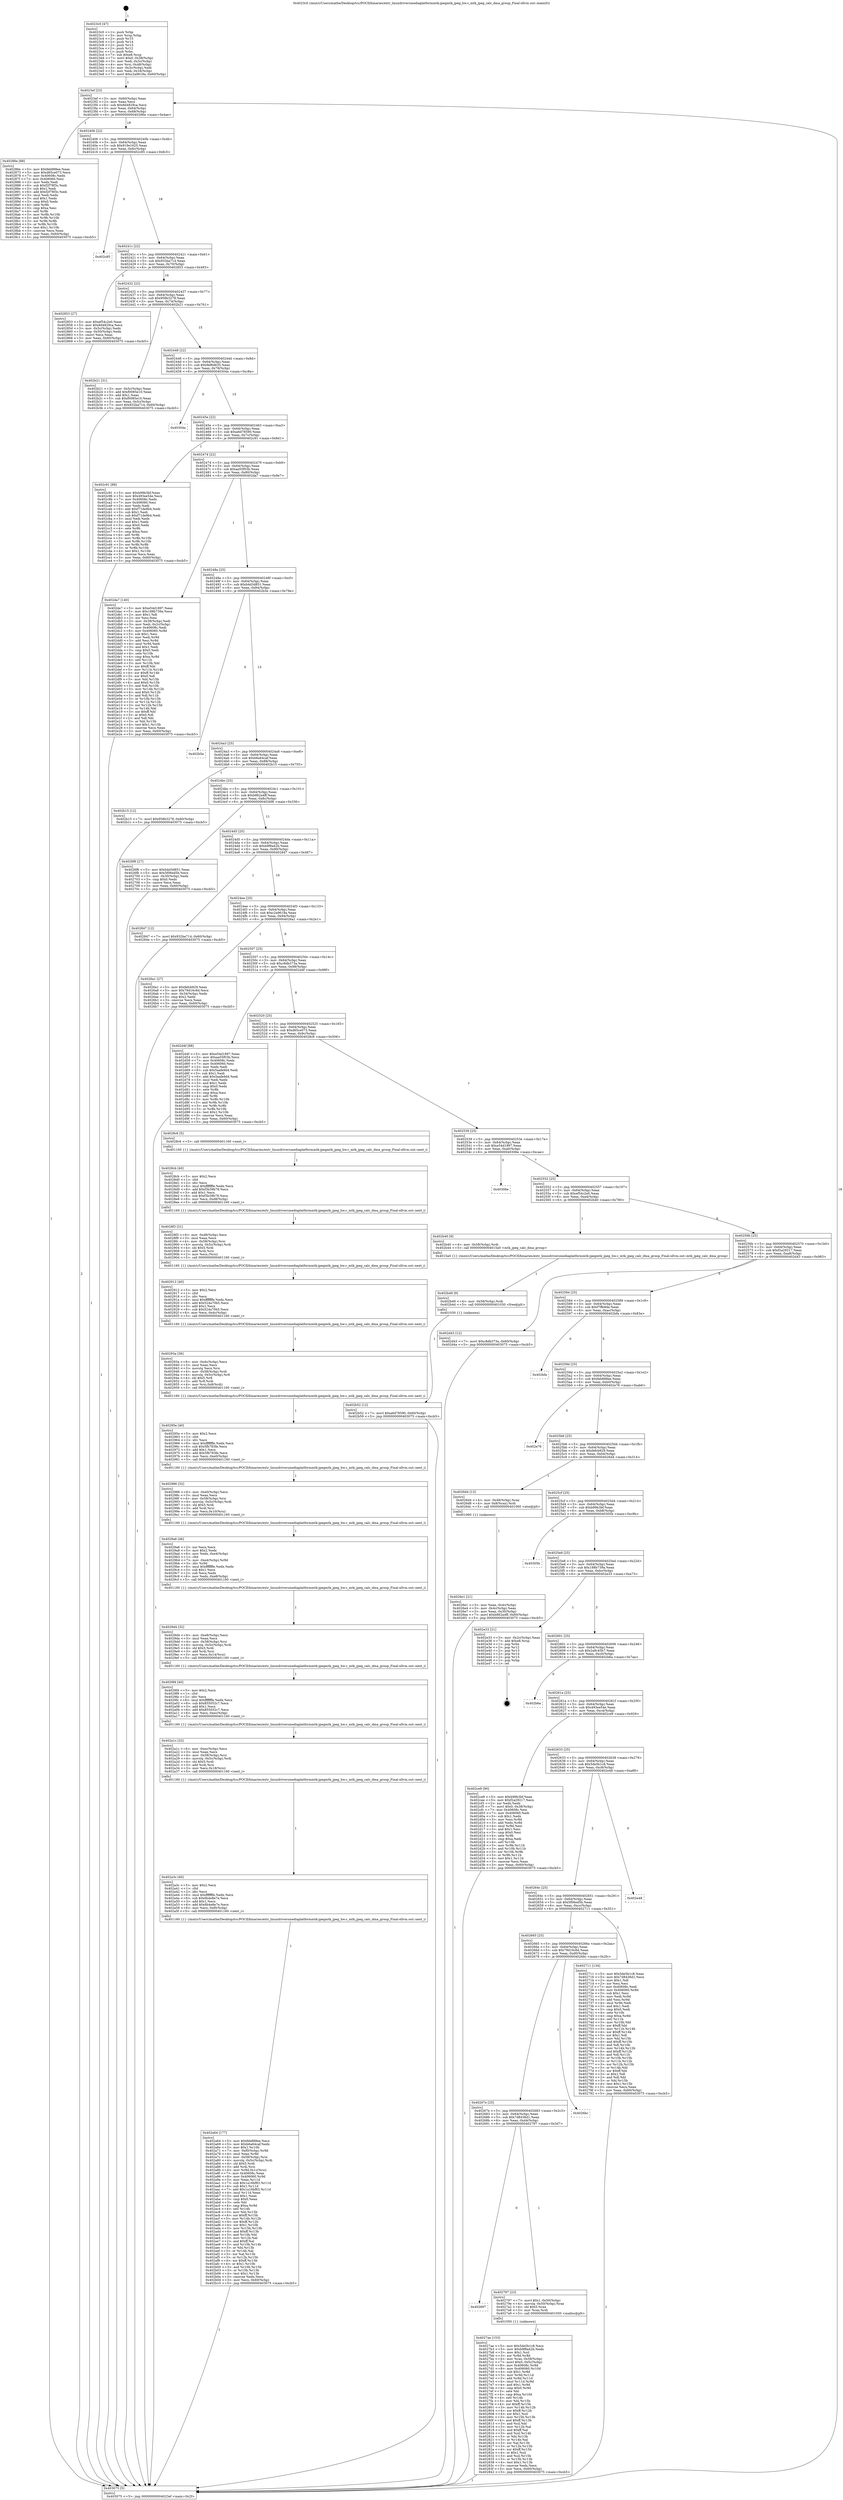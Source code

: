 digraph "0x4023c0" {
  label = "0x4023c0 (/mnt/c/Users/mathe/Desktop/tcc/POCII/binaries/extr_linuxdriversmediaplatformmtk-jpegmtk_jpeg_hw.c_mtk_jpeg_calc_dma_group_Final-ollvm.out::main(0))"
  labelloc = "t"
  node[shape=record]

  Entry [label="",width=0.3,height=0.3,shape=circle,fillcolor=black,style=filled]
  "0x4023ef" [label="{
     0x4023ef [23]\l
     | [instrs]\l
     &nbsp;&nbsp;0x4023ef \<+3\>: mov -0x60(%rbp),%eax\l
     &nbsp;&nbsp;0x4023f2 \<+2\>: mov %eax,%ecx\l
     &nbsp;&nbsp;0x4023f4 \<+6\>: sub $0x8d4829ca,%ecx\l
     &nbsp;&nbsp;0x4023fa \<+3\>: mov %eax,-0x64(%rbp)\l
     &nbsp;&nbsp;0x4023fd \<+3\>: mov %ecx,-0x68(%rbp)\l
     &nbsp;&nbsp;0x402400 \<+6\>: je 000000000040286e \<main+0x4ae\>\l
  }"]
  "0x40286e" [label="{
     0x40286e [88]\l
     | [instrs]\l
     &nbsp;&nbsp;0x40286e \<+5\>: mov $0xfeb888ee,%eax\l
     &nbsp;&nbsp;0x402873 \<+5\>: mov $0xd65ce073,%ecx\l
     &nbsp;&nbsp;0x402878 \<+7\>: mov 0x40608c,%edx\l
     &nbsp;&nbsp;0x40287f \<+7\>: mov 0x406060,%esi\l
     &nbsp;&nbsp;0x402886 \<+2\>: mov %edx,%edi\l
     &nbsp;&nbsp;0x402888 \<+6\>: sub $0xf2f78f3c,%edi\l
     &nbsp;&nbsp;0x40288e \<+3\>: sub $0x1,%edi\l
     &nbsp;&nbsp;0x402891 \<+6\>: add $0xf2f78f3c,%edi\l
     &nbsp;&nbsp;0x402897 \<+3\>: imul %edi,%edx\l
     &nbsp;&nbsp;0x40289a \<+3\>: and $0x1,%edx\l
     &nbsp;&nbsp;0x40289d \<+3\>: cmp $0x0,%edx\l
     &nbsp;&nbsp;0x4028a0 \<+4\>: sete %r8b\l
     &nbsp;&nbsp;0x4028a4 \<+3\>: cmp $0xa,%esi\l
     &nbsp;&nbsp;0x4028a7 \<+4\>: setl %r9b\l
     &nbsp;&nbsp;0x4028ab \<+3\>: mov %r8b,%r10b\l
     &nbsp;&nbsp;0x4028ae \<+3\>: and %r9b,%r10b\l
     &nbsp;&nbsp;0x4028b1 \<+3\>: xor %r9b,%r8b\l
     &nbsp;&nbsp;0x4028b4 \<+3\>: or %r8b,%r10b\l
     &nbsp;&nbsp;0x4028b7 \<+4\>: test $0x1,%r10b\l
     &nbsp;&nbsp;0x4028bb \<+3\>: cmovne %ecx,%eax\l
     &nbsp;&nbsp;0x4028be \<+3\>: mov %eax,-0x60(%rbp)\l
     &nbsp;&nbsp;0x4028c1 \<+5\>: jmp 0000000000403075 \<main+0xcb5\>\l
  }"]
  "0x402406" [label="{
     0x402406 [22]\l
     | [instrs]\l
     &nbsp;&nbsp;0x402406 \<+5\>: jmp 000000000040240b \<main+0x4b\>\l
     &nbsp;&nbsp;0x40240b \<+3\>: mov -0x64(%rbp),%eax\l
     &nbsp;&nbsp;0x40240e \<+5\>: sub $0x919e1625,%eax\l
     &nbsp;&nbsp;0x402413 \<+3\>: mov %eax,-0x6c(%rbp)\l
     &nbsp;&nbsp;0x402416 \<+6\>: je 0000000000402c85 \<main+0x8c5\>\l
  }"]
  Exit [label="",width=0.3,height=0.3,shape=circle,fillcolor=black,style=filled,peripheries=2]
  "0x402c85" [label="{
     0x402c85\l
  }", style=dashed]
  "0x40241c" [label="{
     0x40241c [22]\l
     | [instrs]\l
     &nbsp;&nbsp;0x40241c \<+5\>: jmp 0000000000402421 \<main+0x61\>\l
     &nbsp;&nbsp;0x402421 \<+3\>: mov -0x64(%rbp),%eax\l
     &nbsp;&nbsp;0x402424 \<+5\>: sub $0x932ba714,%eax\l
     &nbsp;&nbsp;0x402429 \<+3\>: mov %eax,-0x70(%rbp)\l
     &nbsp;&nbsp;0x40242c \<+6\>: je 0000000000402853 \<main+0x493\>\l
  }"]
  "0x402b52" [label="{
     0x402b52 [12]\l
     | [instrs]\l
     &nbsp;&nbsp;0x402b52 \<+7\>: movl $0xa6d78590,-0x60(%rbp)\l
     &nbsp;&nbsp;0x402b59 \<+5\>: jmp 0000000000403075 \<main+0xcb5\>\l
  }"]
  "0x402853" [label="{
     0x402853 [27]\l
     | [instrs]\l
     &nbsp;&nbsp;0x402853 \<+5\>: mov $0xef54c2e0,%eax\l
     &nbsp;&nbsp;0x402858 \<+5\>: mov $0x8d4829ca,%ecx\l
     &nbsp;&nbsp;0x40285d \<+3\>: mov -0x5c(%rbp),%edx\l
     &nbsp;&nbsp;0x402860 \<+3\>: cmp -0x50(%rbp),%edx\l
     &nbsp;&nbsp;0x402863 \<+3\>: cmovl %ecx,%eax\l
     &nbsp;&nbsp;0x402866 \<+3\>: mov %eax,-0x60(%rbp)\l
     &nbsp;&nbsp;0x402869 \<+5\>: jmp 0000000000403075 \<main+0xcb5\>\l
  }"]
  "0x402432" [label="{
     0x402432 [22]\l
     | [instrs]\l
     &nbsp;&nbsp;0x402432 \<+5\>: jmp 0000000000402437 \<main+0x77\>\l
     &nbsp;&nbsp;0x402437 \<+3\>: mov -0x64(%rbp),%eax\l
     &nbsp;&nbsp;0x40243a \<+5\>: sub $0x958b3278,%eax\l
     &nbsp;&nbsp;0x40243f \<+3\>: mov %eax,-0x74(%rbp)\l
     &nbsp;&nbsp;0x402442 \<+6\>: je 0000000000402b21 \<main+0x761\>\l
  }"]
  "0x402b49" [label="{
     0x402b49 [9]\l
     | [instrs]\l
     &nbsp;&nbsp;0x402b49 \<+4\>: mov -0x58(%rbp),%rdi\l
     &nbsp;&nbsp;0x402b4d \<+5\>: call 0000000000401030 \<free@plt\>\l
     | [calls]\l
     &nbsp;&nbsp;0x401030 \{1\} (unknown)\l
  }"]
  "0x402b21" [label="{
     0x402b21 [31]\l
     | [instrs]\l
     &nbsp;&nbsp;0x402b21 \<+3\>: mov -0x5c(%rbp),%eax\l
     &nbsp;&nbsp;0x402b24 \<+5\>: add $0xf0085e10,%eax\l
     &nbsp;&nbsp;0x402b29 \<+3\>: add $0x1,%eax\l
     &nbsp;&nbsp;0x402b2c \<+5\>: sub $0xf0085e10,%eax\l
     &nbsp;&nbsp;0x402b31 \<+3\>: mov %eax,-0x5c(%rbp)\l
     &nbsp;&nbsp;0x402b34 \<+7\>: movl $0x932ba714,-0x60(%rbp)\l
     &nbsp;&nbsp;0x402b3b \<+5\>: jmp 0000000000403075 \<main+0xcb5\>\l
  }"]
  "0x402448" [label="{
     0x402448 [22]\l
     | [instrs]\l
     &nbsp;&nbsp;0x402448 \<+5\>: jmp 000000000040244d \<main+0x8d\>\l
     &nbsp;&nbsp;0x40244d \<+3\>: mov -0x64(%rbp),%eax\l
     &nbsp;&nbsp;0x402450 \<+5\>: sub $0x9ef6d635,%eax\l
     &nbsp;&nbsp;0x402455 \<+3\>: mov %eax,-0x78(%rbp)\l
     &nbsp;&nbsp;0x402458 \<+6\>: je 000000000040304a \<main+0xc8a\>\l
  }"]
  "0x402a64" [label="{
     0x402a64 [177]\l
     | [instrs]\l
     &nbsp;&nbsp;0x402a64 \<+5\>: mov $0xfeb888ee,%ecx\l
     &nbsp;&nbsp;0x402a69 \<+5\>: mov $0xb6a64caf,%edx\l
     &nbsp;&nbsp;0x402a6e \<+3\>: mov $0x1,%r10b\l
     &nbsp;&nbsp;0x402a71 \<+7\>: mov -0xf0(%rbp),%r9d\l
     &nbsp;&nbsp;0x402a78 \<+4\>: imul %eax,%r9d\l
     &nbsp;&nbsp;0x402a7c \<+4\>: mov -0x58(%rbp),%rsi\l
     &nbsp;&nbsp;0x402a80 \<+4\>: movslq -0x5c(%rbp),%rdi\l
     &nbsp;&nbsp;0x402a84 \<+4\>: shl $0x5,%rdi\l
     &nbsp;&nbsp;0x402a88 \<+3\>: add %rdi,%rsi\l
     &nbsp;&nbsp;0x402a8b \<+4\>: mov %r9d,0x1c(%rsi)\l
     &nbsp;&nbsp;0x402a8f \<+7\>: mov 0x40608c,%eax\l
     &nbsp;&nbsp;0x402a96 \<+8\>: mov 0x406060,%r9d\l
     &nbsp;&nbsp;0x402a9e \<+3\>: mov %eax,%r11d\l
     &nbsp;&nbsp;0x402aa1 \<+7\>: sub $0x1a16bf83,%r11d\l
     &nbsp;&nbsp;0x402aa8 \<+4\>: sub $0x1,%r11d\l
     &nbsp;&nbsp;0x402aac \<+7\>: add $0x1a16bf83,%r11d\l
     &nbsp;&nbsp;0x402ab3 \<+4\>: imul %r11d,%eax\l
     &nbsp;&nbsp;0x402ab7 \<+3\>: and $0x1,%eax\l
     &nbsp;&nbsp;0x402aba \<+3\>: cmp $0x0,%eax\l
     &nbsp;&nbsp;0x402abd \<+3\>: sete %bl\l
     &nbsp;&nbsp;0x402ac0 \<+4\>: cmp $0xa,%r9d\l
     &nbsp;&nbsp;0x402ac4 \<+4\>: setl %r14b\l
     &nbsp;&nbsp;0x402ac8 \<+3\>: mov %bl,%r15b\l
     &nbsp;&nbsp;0x402acb \<+4\>: xor $0xff,%r15b\l
     &nbsp;&nbsp;0x402acf \<+3\>: mov %r14b,%r12b\l
     &nbsp;&nbsp;0x402ad2 \<+4\>: xor $0xff,%r12b\l
     &nbsp;&nbsp;0x402ad6 \<+4\>: xor $0x1,%r10b\l
     &nbsp;&nbsp;0x402ada \<+3\>: mov %r15b,%r13b\l
     &nbsp;&nbsp;0x402add \<+4\>: and $0xff,%r13b\l
     &nbsp;&nbsp;0x402ae1 \<+3\>: and %r10b,%bl\l
     &nbsp;&nbsp;0x402ae4 \<+3\>: mov %r12b,%al\l
     &nbsp;&nbsp;0x402ae7 \<+2\>: and $0xff,%al\l
     &nbsp;&nbsp;0x402ae9 \<+3\>: and %r10b,%r14b\l
     &nbsp;&nbsp;0x402aec \<+3\>: or %bl,%r13b\l
     &nbsp;&nbsp;0x402aef \<+3\>: or %r14b,%al\l
     &nbsp;&nbsp;0x402af2 \<+3\>: xor %al,%r13b\l
     &nbsp;&nbsp;0x402af5 \<+3\>: or %r12b,%r15b\l
     &nbsp;&nbsp;0x402af8 \<+4\>: xor $0xff,%r15b\l
     &nbsp;&nbsp;0x402afc \<+4\>: or $0x1,%r10b\l
     &nbsp;&nbsp;0x402b00 \<+3\>: and %r10b,%r15b\l
     &nbsp;&nbsp;0x402b03 \<+3\>: or %r15b,%r13b\l
     &nbsp;&nbsp;0x402b06 \<+4\>: test $0x1,%r13b\l
     &nbsp;&nbsp;0x402b0a \<+3\>: cmovne %edx,%ecx\l
     &nbsp;&nbsp;0x402b0d \<+3\>: mov %ecx,-0x60(%rbp)\l
     &nbsp;&nbsp;0x402b10 \<+5\>: jmp 0000000000403075 \<main+0xcb5\>\l
  }"]
  "0x40304a" [label="{
     0x40304a\l
  }", style=dashed]
  "0x40245e" [label="{
     0x40245e [22]\l
     | [instrs]\l
     &nbsp;&nbsp;0x40245e \<+5\>: jmp 0000000000402463 \<main+0xa3\>\l
     &nbsp;&nbsp;0x402463 \<+3\>: mov -0x64(%rbp),%eax\l
     &nbsp;&nbsp;0x402466 \<+5\>: sub $0xa6d78590,%eax\l
     &nbsp;&nbsp;0x40246b \<+3\>: mov %eax,-0x7c(%rbp)\l
     &nbsp;&nbsp;0x40246e \<+6\>: je 0000000000402c91 \<main+0x8d1\>\l
  }"]
  "0x402a3c" [label="{
     0x402a3c [40]\l
     | [instrs]\l
     &nbsp;&nbsp;0x402a3c \<+5\>: mov $0x2,%ecx\l
     &nbsp;&nbsp;0x402a41 \<+1\>: cltd\l
     &nbsp;&nbsp;0x402a42 \<+2\>: idiv %ecx\l
     &nbsp;&nbsp;0x402a44 \<+6\>: imul $0xfffffffe,%edx,%ecx\l
     &nbsp;&nbsp;0x402a4a \<+6\>: sub $0x6b4e8e7e,%ecx\l
     &nbsp;&nbsp;0x402a50 \<+3\>: add $0x1,%ecx\l
     &nbsp;&nbsp;0x402a53 \<+6\>: add $0x6b4e8e7e,%ecx\l
     &nbsp;&nbsp;0x402a59 \<+6\>: mov %ecx,-0xf0(%rbp)\l
     &nbsp;&nbsp;0x402a5f \<+5\>: call 0000000000401160 \<next_i\>\l
     | [calls]\l
     &nbsp;&nbsp;0x401160 \{1\} (/mnt/c/Users/mathe/Desktop/tcc/POCII/binaries/extr_linuxdriversmediaplatformmtk-jpegmtk_jpeg_hw.c_mtk_jpeg_calc_dma_group_Final-ollvm.out::next_i)\l
  }"]
  "0x402c91" [label="{
     0x402c91 [88]\l
     | [instrs]\l
     &nbsp;&nbsp;0x402c91 \<+5\>: mov $0xb99b3bf,%eax\l
     &nbsp;&nbsp;0x402c96 \<+5\>: mov $0x493ee54e,%ecx\l
     &nbsp;&nbsp;0x402c9b \<+7\>: mov 0x40608c,%edx\l
     &nbsp;&nbsp;0x402ca2 \<+7\>: mov 0x406060,%esi\l
     &nbsp;&nbsp;0x402ca9 \<+2\>: mov %edx,%edi\l
     &nbsp;&nbsp;0x402cab \<+6\>: add $0xf71de9b4,%edi\l
     &nbsp;&nbsp;0x402cb1 \<+3\>: sub $0x1,%edi\l
     &nbsp;&nbsp;0x402cb4 \<+6\>: sub $0xf71de9b4,%edi\l
     &nbsp;&nbsp;0x402cba \<+3\>: imul %edi,%edx\l
     &nbsp;&nbsp;0x402cbd \<+3\>: and $0x1,%edx\l
     &nbsp;&nbsp;0x402cc0 \<+3\>: cmp $0x0,%edx\l
     &nbsp;&nbsp;0x402cc3 \<+4\>: sete %r8b\l
     &nbsp;&nbsp;0x402cc7 \<+3\>: cmp $0xa,%esi\l
     &nbsp;&nbsp;0x402cca \<+4\>: setl %r9b\l
     &nbsp;&nbsp;0x402cce \<+3\>: mov %r8b,%r10b\l
     &nbsp;&nbsp;0x402cd1 \<+3\>: and %r9b,%r10b\l
     &nbsp;&nbsp;0x402cd4 \<+3\>: xor %r9b,%r8b\l
     &nbsp;&nbsp;0x402cd7 \<+3\>: or %r8b,%r10b\l
     &nbsp;&nbsp;0x402cda \<+4\>: test $0x1,%r10b\l
     &nbsp;&nbsp;0x402cde \<+3\>: cmovne %ecx,%eax\l
     &nbsp;&nbsp;0x402ce1 \<+3\>: mov %eax,-0x60(%rbp)\l
     &nbsp;&nbsp;0x402ce4 \<+5\>: jmp 0000000000403075 \<main+0xcb5\>\l
  }"]
  "0x402474" [label="{
     0x402474 [22]\l
     | [instrs]\l
     &nbsp;&nbsp;0x402474 \<+5\>: jmp 0000000000402479 \<main+0xb9\>\l
     &nbsp;&nbsp;0x402479 \<+3\>: mov -0x64(%rbp),%eax\l
     &nbsp;&nbsp;0x40247c \<+5\>: sub $0xaa55f03b,%eax\l
     &nbsp;&nbsp;0x402481 \<+3\>: mov %eax,-0x80(%rbp)\l
     &nbsp;&nbsp;0x402484 \<+6\>: je 0000000000402da7 \<main+0x9e7\>\l
  }"]
  "0x402a1c" [label="{
     0x402a1c [32]\l
     | [instrs]\l
     &nbsp;&nbsp;0x402a1c \<+6\>: mov -0xec(%rbp),%ecx\l
     &nbsp;&nbsp;0x402a22 \<+3\>: imul %eax,%ecx\l
     &nbsp;&nbsp;0x402a25 \<+4\>: mov -0x58(%rbp),%rsi\l
     &nbsp;&nbsp;0x402a29 \<+4\>: movslq -0x5c(%rbp),%rdi\l
     &nbsp;&nbsp;0x402a2d \<+4\>: shl $0x5,%rdi\l
     &nbsp;&nbsp;0x402a31 \<+3\>: add %rdi,%rsi\l
     &nbsp;&nbsp;0x402a34 \<+3\>: mov %ecx,0x18(%rsi)\l
     &nbsp;&nbsp;0x402a37 \<+5\>: call 0000000000401160 \<next_i\>\l
     | [calls]\l
     &nbsp;&nbsp;0x401160 \{1\} (/mnt/c/Users/mathe/Desktop/tcc/POCII/binaries/extr_linuxdriversmediaplatformmtk-jpegmtk_jpeg_hw.c_mtk_jpeg_calc_dma_group_Final-ollvm.out::next_i)\l
  }"]
  "0x402da7" [label="{
     0x402da7 [140]\l
     | [instrs]\l
     &nbsp;&nbsp;0x402da7 \<+5\>: mov $0xe54d1897,%eax\l
     &nbsp;&nbsp;0x402dac \<+5\>: mov $0x188b739a,%ecx\l
     &nbsp;&nbsp;0x402db1 \<+2\>: mov $0x1,%dl\l
     &nbsp;&nbsp;0x402db3 \<+2\>: xor %esi,%esi\l
     &nbsp;&nbsp;0x402db5 \<+3\>: mov -0x38(%rbp),%edi\l
     &nbsp;&nbsp;0x402db8 \<+3\>: mov %edi,-0x2c(%rbp)\l
     &nbsp;&nbsp;0x402dbb \<+7\>: mov 0x40608c,%edi\l
     &nbsp;&nbsp;0x402dc2 \<+8\>: mov 0x406060,%r8d\l
     &nbsp;&nbsp;0x402dca \<+3\>: sub $0x1,%esi\l
     &nbsp;&nbsp;0x402dcd \<+3\>: mov %edi,%r9d\l
     &nbsp;&nbsp;0x402dd0 \<+3\>: add %esi,%r9d\l
     &nbsp;&nbsp;0x402dd3 \<+4\>: imul %r9d,%edi\l
     &nbsp;&nbsp;0x402dd7 \<+3\>: and $0x1,%edi\l
     &nbsp;&nbsp;0x402dda \<+3\>: cmp $0x0,%edi\l
     &nbsp;&nbsp;0x402ddd \<+4\>: sete %r10b\l
     &nbsp;&nbsp;0x402de1 \<+4\>: cmp $0xa,%r8d\l
     &nbsp;&nbsp;0x402de5 \<+4\>: setl %r11b\l
     &nbsp;&nbsp;0x402de9 \<+3\>: mov %r10b,%bl\l
     &nbsp;&nbsp;0x402dec \<+3\>: xor $0xff,%bl\l
     &nbsp;&nbsp;0x402def \<+3\>: mov %r11b,%r14b\l
     &nbsp;&nbsp;0x402df2 \<+4\>: xor $0xff,%r14b\l
     &nbsp;&nbsp;0x402df6 \<+3\>: xor $0x0,%dl\l
     &nbsp;&nbsp;0x402df9 \<+3\>: mov %bl,%r15b\l
     &nbsp;&nbsp;0x402dfc \<+4\>: and $0x0,%r15b\l
     &nbsp;&nbsp;0x402e00 \<+3\>: and %dl,%r10b\l
     &nbsp;&nbsp;0x402e03 \<+3\>: mov %r14b,%r12b\l
     &nbsp;&nbsp;0x402e06 \<+4\>: and $0x0,%r12b\l
     &nbsp;&nbsp;0x402e0a \<+3\>: and %dl,%r11b\l
     &nbsp;&nbsp;0x402e0d \<+3\>: or %r10b,%r15b\l
     &nbsp;&nbsp;0x402e10 \<+3\>: or %r11b,%r12b\l
     &nbsp;&nbsp;0x402e13 \<+3\>: xor %r12b,%r15b\l
     &nbsp;&nbsp;0x402e16 \<+3\>: or %r14b,%bl\l
     &nbsp;&nbsp;0x402e19 \<+3\>: xor $0xff,%bl\l
     &nbsp;&nbsp;0x402e1c \<+3\>: or $0x0,%dl\l
     &nbsp;&nbsp;0x402e1f \<+2\>: and %dl,%bl\l
     &nbsp;&nbsp;0x402e21 \<+3\>: or %bl,%r15b\l
     &nbsp;&nbsp;0x402e24 \<+4\>: test $0x1,%r15b\l
     &nbsp;&nbsp;0x402e28 \<+3\>: cmovne %ecx,%eax\l
     &nbsp;&nbsp;0x402e2b \<+3\>: mov %eax,-0x60(%rbp)\l
     &nbsp;&nbsp;0x402e2e \<+5\>: jmp 0000000000403075 \<main+0xcb5\>\l
  }"]
  "0x40248a" [label="{
     0x40248a [25]\l
     | [instrs]\l
     &nbsp;&nbsp;0x40248a \<+5\>: jmp 000000000040248f \<main+0xcf\>\l
     &nbsp;&nbsp;0x40248f \<+3\>: mov -0x64(%rbp),%eax\l
     &nbsp;&nbsp;0x402492 \<+5\>: sub $0xb4d3d851,%eax\l
     &nbsp;&nbsp;0x402497 \<+6\>: mov %eax,-0x84(%rbp)\l
     &nbsp;&nbsp;0x40249d \<+6\>: je 0000000000402b5e \<main+0x79e\>\l
  }"]
  "0x4029f4" [label="{
     0x4029f4 [40]\l
     | [instrs]\l
     &nbsp;&nbsp;0x4029f4 \<+5\>: mov $0x2,%ecx\l
     &nbsp;&nbsp;0x4029f9 \<+1\>: cltd\l
     &nbsp;&nbsp;0x4029fa \<+2\>: idiv %ecx\l
     &nbsp;&nbsp;0x4029fc \<+6\>: imul $0xfffffffe,%edx,%ecx\l
     &nbsp;&nbsp;0x402a02 \<+6\>: sub $0x855052c7,%ecx\l
     &nbsp;&nbsp;0x402a08 \<+3\>: add $0x1,%ecx\l
     &nbsp;&nbsp;0x402a0b \<+6\>: add $0x855052c7,%ecx\l
     &nbsp;&nbsp;0x402a11 \<+6\>: mov %ecx,-0xec(%rbp)\l
     &nbsp;&nbsp;0x402a17 \<+5\>: call 0000000000401160 \<next_i\>\l
     | [calls]\l
     &nbsp;&nbsp;0x401160 \{1\} (/mnt/c/Users/mathe/Desktop/tcc/POCII/binaries/extr_linuxdriversmediaplatformmtk-jpegmtk_jpeg_hw.c_mtk_jpeg_calc_dma_group_Final-ollvm.out::next_i)\l
  }"]
  "0x402b5e" [label="{
     0x402b5e\l
  }", style=dashed]
  "0x4024a3" [label="{
     0x4024a3 [25]\l
     | [instrs]\l
     &nbsp;&nbsp;0x4024a3 \<+5\>: jmp 00000000004024a8 \<main+0xe8\>\l
     &nbsp;&nbsp;0x4024a8 \<+3\>: mov -0x64(%rbp),%eax\l
     &nbsp;&nbsp;0x4024ab \<+5\>: sub $0xb6a64caf,%eax\l
     &nbsp;&nbsp;0x4024b0 \<+6\>: mov %eax,-0x88(%rbp)\l
     &nbsp;&nbsp;0x4024b6 \<+6\>: je 0000000000402b15 \<main+0x755\>\l
  }"]
  "0x4029d4" [label="{
     0x4029d4 [32]\l
     | [instrs]\l
     &nbsp;&nbsp;0x4029d4 \<+6\>: mov -0xe8(%rbp),%ecx\l
     &nbsp;&nbsp;0x4029da \<+3\>: imul %eax,%ecx\l
     &nbsp;&nbsp;0x4029dd \<+4\>: mov -0x58(%rbp),%rsi\l
     &nbsp;&nbsp;0x4029e1 \<+4\>: movslq -0x5c(%rbp),%rdi\l
     &nbsp;&nbsp;0x4029e5 \<+4\>: shl $0x5,%rdi\l
     &nbsp;&nbsp;0x4029e9 \<+3\>: add %rdi,%rsi\l
     &nbsp;&nbsp;0x4029ec \<+3\>: mov %ecx,0x14(%rsi)\l
     &nbsp;&nbsp;0x4029ef \<+5\>: call 0000000000401160 \<next_i\>\l
     | [calls]\l
     &nbsp;&nbsp;0x401160 \{1\} (/mnt/c/Users/mathe/Desktop/tcc/POCII/binaries/extr_linuxdriversmediaplatformmtk-jpegmtk_jpeg_hw.c_mtk_jpeg_calc_dma_group_Final-ollvm.out::next_i)\l
  }"]
  "0x402b15" [label="{
     0x402b15 [12]\l
     | [instrs]\l
     &nbsp;&nbsp;0x402b15 \<+7\>: movl $0x958b3278,-0x60(%rbp)\l
     &nbsp;&nbsp;0x402b1c \<+5\>: jmp 0000000000403075 \<main+0xcb5\>\l
  }"]
  "0x4024bc" [label="{
     0x4024bc [25]\l
     | [instrs]\l
     &nbsp;&nbsp;0x4024bc \<+5\>: jmp 00000000004024c1 \<main+0x101\>\l
     &nbsp;&nbsp;0x4024c1 \<+3\>: mov -0x64(%rbp),%eax\l
     &nbsp;&nbsp;0x4024c4 \<+5\>: sub $0xb862a4ff,%eax\l
     &nbsp;&nbsp;0x4024c9 \<+6\>: mov %eax,-0x8c(%rbp)\l
     &nbsp;&nbsp;0x4024cf \<+6\>: je 00000000004026f6 \<main+0x336\>\l
  }"]
  "0x4029a6" [label="{
     0x4029a6 [46]\l
     | [instrs]\l
     &nbsp;&nbsp;0x4029a6 \<+2\>: xor %ecx,%ecx\l
     &nbsp;&nbsp;0x4029a8 \<+5\>: mov $0x2,%edx\l
     &nbsp;&nbsp;0x4029ad \<+6\>: mov %edx,-0xe4(%rbp)\l
     &nbsp;&nbsp;0x4029b3 \<+1\>: cltd\l
     &nbsp;&nbsp;0x4029b4 \<+7\>: mov -0xe4(%rbp),%r9d\l
     &nbsp;&nbsp;0x4029bb \<+3\>: idiv %r9d\l
     &nbsp;&nbsp;0x4029be \<+6\>: imul $0xfffffffe,%edx,%edx\l
     &nbsp;&nbsp;0x4029c4 \<+3\>: sub $0x1,%ecx\l
     &nbsp;&nbsp;0x4029c7 \<+2\>: sub %ecx,%edx\l
     &nbsp;&nbsp;0x4029c9 \<+6\>: mov %edx,-0xe8(%rbp)\l
     &nbsp;&nbsp;0x4029cf \<+5\>: call 0000000000401160 \<next_i\>\l
     | [calls]\l
     &nbsp;&nbsp;0x401160 \{1\} (/mnt/c/Users/mathe/Desktop/tcc/POCII/binaries/extr_linuxdriversmediaplatformmtk-jpegmtk_jpeg_hw.c_mtk_jpeg_calc_dma_group_Final-ollvm.out::next_i)\l
  }"]
  "0x4026f6" [label="{
     0x4026f6 [27]\l
     | [instrs]\l
     &nbsp;&nbsp;0x4026f6 \<+5\>: mov $0xb4d3d851,%eax\l
     &nbsp;&nbsp;0x4026fb \<+5\>: mov $0x5f06ed5b,%ecx\l
     &nbsp;&nbsp;0x402700 \<+3\>: mov -0x30(%rbp),%edx\l
     &nbsp;&nbsp;0x402703 \<+3\>: cmp $0x0,%edx\l
     &nbsp;&nbsp;0x402706 \<+3\>: cmove %ecx,%eax\l
     &nbsp;&nbsp;0x402709 \<+3\>: mov %eax,-0x60(%rbp)\l
     &nbsp;&nbsp;0x40270c \<+5\>: jmp 0000000000403075 \<main+0xcb5\>\l
  }"]
  "0x4024d5" [label="{
     0x4024d5 [25]\l
     | [instrs]\l
     &nbsp;&nbsp;0x4024d5 \<+5\>: jmp 00000000004024da \<main+0x11a\>\l
     &nbsp;&nbsp;0x4024da \<+3\>: mov -0x64(%rbp),%eax\l
     &nbsp;&nbsp;0x4024dd \<+5\>: sub $0xb9f8a42b,%eax\l
     &nbsp;&nbsp;0x4024e2 \<+6\>: mov %eax,-0x90(%rbp)\l
     &nbsp;&nbsp;0x4024e8 \<+6\>: je 0000000000402847 \<main+0x487\>\l
  }"]
  "0x402986" [label="{
     0x402986 [32]\l
     | [instrs]\l
     &nbsp;&nbsp;0x402986 \<+6\>: mov -0xe0(%rbp),%ecx\l
     &nbsp;&nbsp;0x40298c \<+3\>: imul %eax,%ecx\l
     &nbsp;&nbsp;0x40298f \<+4\>: mov -0x58(%rbp),%rsi\l
     &nbsp;&nbsp;0x402993 \<+4\>: movslq -0x5c(%rbp),%rdi\l
     &nbsp;&nbsp;0x402997 \<+4\>: shl $0x5,%rdi\l
     &nbsp;&nbsp;0x40299b \<+3\>: add %rdi,%rsi\l
     &nbsp;&nbsp;0x40299e \<+3\>: mov %ecx,0x10(%rsi)\l
     &nbsp;&nbsp;0x4029a1 \<+5\>: call 0000000000401160 \<next_i\>\l
     | [calls]\l
     &nbsp;&nbsp;0x401160 \{1\} (/mnt/c/Users/mathe/Desktop/tcc/POCII/binaries/extr_linuxdriversmediaplatformmtk-jpegmtk_jpeg_hw.c_mtk_jpeg_calc_dma_group_Final-ollvm.out::next_i)\l
  }"]
  "0x402847" [label="{
     0x402847 [12]\l
     | [instrs]\l
     &nbsp;&nbsp;0x402847 \<+7\>: movl $0x932ba714,-0x60(%rbp)\l
     &nbsp;&nbsp;0x40284e \<+5\>: jmp 0000000000403075 \<main+0xcb5\>\l
  }"]
  "0x4024ee" [label="{
     0x4024ee [25]\l
     | [instrs]\l
     &nbsp;&nbsp;0x4024ee \<+5\>: jmp 00000000004024f3 \<main+0x133\>\l
     &nbsp;&nbsp;0x4024f3 \<+3\>: mov -0x64(%rbp),%eax\l
     &nbsp;&nbsp;0x4024f6 \<+5\>: sub $0xc2a9618a,%eax\l
     &nbsp;&nbsp;0x4024fb \<+6\>: mov %eax,-0x94(%rbp)\l
     &nbsp;&nbsp;0x402501 \<+6\>: je 00000000004026a1 \<main+0x2e1\>\l
  }"]
  "0x40295e" [label="{
     0x40295e [40]\l
     | [instrs]\l
     &nbsp;&nbsp;0x40295e \<+5\>: mov $0x2,%ecx\l
     &nbsp;&nbsp;0x402963 \<+1\>: cltd\l
     &nbsp;&nbsp;0x402964 \<+2\>: idiv %ecx\l
     &nbsp;&nbsp;0x402966 \<+6\>: imul $0xfffffffe,%edx,%ecx\l
     &nbsp;&nbsp;0x40296c \<+6\>: sub $0x5fb783fe,%ecx\l
     &nbsp;&nbsp;0x402972 \<+3\>: add $0x1,%ecx\l
     &nbsp;&nbsp;0x402975 \<+6\>: add $0x5fb783fe,%ecx\l
     &nbsp;&nbsp;0x40297b \<+6\>: mov %ecx,-0xe0(%rbp)\l
     &nbsp;&nbsp;0x402981 \<+5\>: call 0000000000401160 \<next_i\>\l
     | [calls]\l
     &nbsp;&nbsp;0x401160 \{1\} (/mnt/c/Users/mathe/Desktop/tcc/POCII/binaries/extr_linuxdriversmediaplatformmtk-jpegmtk_jpeg_hw.c_mtk_jpeg_calc_dma_group_Final-ollvm.out::next_i)\l
  }"]
  "0x4026a1" [label="{
     0x4026a1 [27]\l
     | [instrs]\l
     &nbsp;&nbsp;0x4026a1 \<+5\>: mov $0xfefcb929,%eax\l
     &nbsp;&nbsp;0x4026a6 \<+5\>: mov $0x79d16c6d,%ecx\l
     &nbsp;&nbsp;0x4026ab \<+3\>: mov -0x34(%rbp),%edx\l
     &nbsp;&nbsp;0x4026ae \<+3\>: cmp $0x2,%edx\l
     &nbsp;&nbsp;0x4026b1 \<+3\>: cmovne %ecx,%eax\l
     &nbsp;&nbsp;0x4026b4 \<+3\>: mov %eax,-0x60(%rbp)\l
     &nbsp;&nbsp;0x4026b7 \<+5\>: jmp 0000000000403075 \<main+0xcb5\>\l
  }"]
  "0x402507" [label="{
     0x402507 [25]\l
     | [instrs]\l
     &nbsp;&nbsp;0x402507 \<+5\>: jmp 000000000040250c \<main+0x14c\>\l
     &nbsp;&nbsp;0x40250c \<+3\>: mov -0x64(%rbp),%eax\l
     &nbsp;&nbsp;0x40250f \<+5\>: sub $0xc8db373a,%eax\l
     &nbsp;&nbsp;0x402514 \<+6\>: mov %eax,-0x98(%rbp)\l
     &nbsp;&nbsp;0x40251a \<+6\>: je 0000000000402d4f \<main+0x98f\>\l
  }"]
  "0x403075" [label="{
     0x403075 [5]\l
     | [instrs]\l
     &nbsp;&nbsp;0x403075 \<+5\>: jmp 00000000004023ef \<main+0x2f\>\l
  }"]
  "0x4023c0" [label="{
     0x4023c0 [47]\l
     | [instrs]\l
     &nbsp;&nbsp;0x4023c0 \<+1\>: push %rbp\l
     &nbsp;&nbsp;0x4023c1 \<+3\>: mov %rsp,%rbp\l
     &nbsp;&nbsp;0x4023c4 \<+2\>: push %r15\l
     &nbsp;&nbsp;0x4023c6 \<+2\>: push %r14\l
     &nbsp;&nbsp;0x4023c8 \<+2\>: push %r13\l
     &nbsp;&nbsp;0x4023ca \<+2\>: push %r12\l
     &nbsp;&nbsp;0x4023cc \<+1\>: push %rbx\l
     &nbsp;&nbsp;0x4023cd \<+7\>: sub $0xe8,%rsp\l
     &nbsp;&nbsp;0x4023d4 \<+7\>: movl $0x0,-0x38(%rbp)\l
     &nbsp;&nbsp;0x4023db \<+3\>: mov %edi,-0x3c(%rbp)\l
     &nbsp;&nbsp;0x4023de \<+4\>: mov %rsi,-0x48(%rbp)\l
     &nbsp;&nbsp;0x4023e2 \<+3\>: mov -0x3c(%rbp),%edi\l
     &nbsp;&nbsp;0x4023e5 \<+3\>: mov %edi,-0x34(%rbp)\l
     &nbsp;&nbsp;0x4023e8 \<+7\>: movl $0xc2a9618a,-0x60(%rbp)\l
  }"]
  "0x40293a" [label="{
     0x40293a [36]\l
     | [instrs]\l
     &nbsp;&nbsp;0x40293a \<+6\>: mov -0xdc(%rbp),%ecx\l
     &nbsp;&nbsp;0x402940 \<+3\>: imul %eax,%ecx\l
     &nbsp;&nbsp;0x402943 \<+3\>: movslq %ecx,%rsi\l
     &nbsp;&nbsp;0x402946 \<+4\>: mov -0x58(%rbp),%rdi\l
     &nbsp;&nbsp;0x40294a \<+4\>: movslq -0x5c(%rbp),%r8\l
     &nbsp;&nbsp;0x40294e \<+4\>: shl $0x5,%r8\l
     &nbsp;&nbsp;0x402952 \<+3\>: add %r8,%rdi\l
     &nbsp;&nbsp;0x402955 \<+4\>: mov %rsi,0x8(%rdi)\l
     &nbsp;&nbsp;0x402959 \<+5\>: call 0000000000401160 \<next_i\>\l
     | [calls]\l
     &nbsp;&nbsp;0x401160 \{1\} (/mnt/c/Users/mathe/Desktop/tcc/POCII/binaries/extr_linuxdriversmediaplatformmtk-jpegmtk_jpeg_hw.c_mtk_jpeg_calc_dma_group_Final-ollvm.out::next_i)\l
  }"]
  "0x402d4f" [label="{
     0x402d4f [88]\l
     | [instrs]\l
     &nbsp;&nbsp;0x402d4f \<+5\>: mov $0xe54d1897,%eax\l
     &nbsp;&nbsp;0x402d54 \<+5\>: mov $0xaa55f03b,%ecx\l
     &nbsp;&nbsp;0x402d59 \<+7\>: mov 0x40608c,%edx\l
     &nbsp;&nbsp;0x402d60 \<+7\>: mov 0x406060,%esi\l
     &nbsp;&nbsp;0x402d67 \<+2\>: mov %edx,%edi\l
     &nbsp;&nbsp;0x402d69 \<+6\>: sub $0x5aafe9d4,%edi\l
     &nbsp;&nbsp;0x402d6f \<+3\>: sub $0x1,%edi\l
     &nbsp;&nbsp;0x402d72 \<+6\>: add $0x5aafe9d4,%edi\l
     &nbsp;&nbsp;0x402d78 \<+3\>: imul %edi,%edx\l
     &nbsp;&nbsp;0x402d7b \<+3\>: and $0x1,%edx\l
     &nbsp;&nbsp;0x402d7e \<+3\>: cmp $0x0,%edx\l
     &nbsp;&nbsp;0x402d81 \<+4\>: sete %r8b\l
     &nbsp;&nbsp;0x402d85 \<+3\>: cmp $0xa,%esi\l
     &nbsp;&nbsp;0x402d88 \<+4\>: setl %r9b\l
     &nbsp;&nbsp;0x402d8c \<+3\>: mov %r8b,%r10b\l
     &nbsp;&nbsp;0x402d8f \<+3\>: and %r9b,%r10b\l
     &nbsp;&nbsp;0x402d92 \<+3\>: xor %r9b,%r8b\l
     &nbsp;&nbsp;0x402d95 \<+3\>: or %r8b,%r10b\l
     &nbsp;&nbsp;0x402d98 \<+4\>: test $0x1,%r10b\l
     &nbsp;&nbsp;0x402d9c \<+3\>: cmovne %ecx,%eax\l
     &nbsp;&nbsp;0x402d9f \<+3\>: mov %eax,-0x60(%rbp)\l
     &nbsp;&nbsp;0x402da2 \<+5\>: jmp 0000000000403075 \<main+0xcb5\>\l
  }"]
  "0x402520" [label="{
     0x402520 [25]\l
     | [instrs]\l
     &nbsp;&nbsp;0x402520 \<+5\>: jmp 0000000000402525 \<main+0x165\>\l
     &nbsp;&nbsp;0x402525 \<+3\>: mov -0x64(%rbp),%eax\l
     &nbsp;&nbsp;0x402528 \<+5\>: sub $0xd65ce073,%eax\l
     &nbsp;&nbsp;0x40252d \<+6\>: mov %eax,-0x9c(%rbp)\l
     &nbsp;&nbsp;0x402533 \<+6\>: je 00000000004028c6 \<main+0x506\>\l
  }"]
  "0x402912" [label="{
     0x402912 [40]\l
     | [instrs]\l
     &nbsp;&nbsp;0x402912 \<+5\>: mov $0x2,%ecx\l
     &nbsp;&nbsp;0x402917 \<+1\>: cltd\l
     &nbsp;&nbsp;0x402918 \<+2\>: idiv %ecx\l
     &nbsp;&nbsp;0x40291a \<+6\>: imul $0xfffffffe,%edx,%ecx\l
     &nbsp;&nbsp;0x402920 \<+6\>: add $0x524a70b5,%ecx\l
     &nbsp;&nbsp;0x402926 \<+3\>: add $0x1,%ecx\l
     &nbsp;&nbsp;0x402929 \<+6\>: sub $0x524a70b5,%ecx\l
     &nbsp;&nbsp;0x40292f \<+6\>: mov %ecx,-0xdc(%rbp)\l
     &nbsp;&nbsp;0x402935 \<+5\>: call 0000000000401160 \<next_i\>\l
     | [calls]\l
     &nbsp;&nbsp;0x401160 \{1\} (/mnt/c/Users/mathe/Desktop/tcc/POCII/binaries/extr_linuxdriversmediaplatformmtk-jpegmtk_jpeg_hw.c_mtk_jpeg_calc_dma_group_Final-ollvm.out::next_i)\l
  }"]
  "0x4028c6" [label="{
     0x4028c6 [5]\l
     | [instrs]\l
     &nbsp;&nbsp;0x4028c6 \<+5\>: call 0000000000401160 \<next_i\>\l
     | [calls]\l
     &nbsp;&nbsp;0x401160 \{1\} (/mnt/c/Users/mathe/Desktop/tcc/POCII/binaries/extr_linuxdriversmediaplatformmtk-jpegmtk_jpeg_hw.c_mtk_jpeg_calc_dma_group_Final-ollvm.out::next_i)\l
  }"]
  "0x402539" [label="{
     0x402539 [25]\l
     | [instrs]\l
     &nbsp;&nbsp;0x402539 \<+5\>: jmp 000000000040253e \<main+0x17e\>\l
     &nbsp;&nbsp;0x40253e \<+3\>: mov -0x64(%rbp),%eax\l
     &nbsp;&nbsp;0x402541 \<+5\>: sub $0xe54d1897,%eax\l
     &nbsp;&nbsp;0x402546 \<+6\>: mov %eax,-0xa0(%rbp)\l
     &nbsp;&nbsp;0x40254c \<+6\>: je 000000000040306e \<main+0xcae\>\l
  }"]
  "0x4028f3" [label="{
     0x4028f3 [31]\l
     | [instrs]\l
     &nbsp;&nbsp;0x4028f3 \<+6\>: mov -0xd8(%rbp),%ecx\l
     &nbsp;&nbsp;0x4028f9 \<+3\>: imul %eax,%ecx\l
     &nbsp;&nbsp;0x4028fc \<+4\>: mov -0x58(%rbp),%rsi\l
     &nbsp;&nbsp;0x402900 \<+4\>: movslq -0x5c(%rbp),%rdi\l
     &nbsp;&nbsp;0x402904 \<+4\>: shl $0x5,%rdi\l
     &nbsp;&nbsp;0x402908 \<+3\>: add %rdi,%rsi\l
     &nbsp;&nbsp;0x40290b \<+2\>: mov %ecx,(%rsi)\l
     &nbsp;&nbsp;0x40290d \<+5\>: call 0000000000401160 \<next_i\>\l
     | [calls]\l
     &nbsp;&nbsp;0x401160 \{1\} (/mnt/c/Users/mathe/Desktop/tcc/POCII/binaries/extr_linuxdriversmediaplatformmtk-jpegmtk_jpeg_hw.c_mtk_jpeg_calc_dma_group_Final-ollvm.out::next_i)\l
  }"]
  "0x40306e" [label="{
     0x40306e\l
  }", style=dashed]
  "0x402552" [label="{
     0x402552 [25]\l
     | [instrs]\l
     &nbsp;&nbsp;0x402552 \<+5\>: jmp 0000000000402557 \<main+0x197\>\l
     &nbsp;&nbsp;0x402557 \<+3\>: mov -0x64(%rbp),%eax\l
     &nbsp;&nbsp;0x40255a \<+5\>: sub $0xef54c2e0,%eax\l
     &nbsp;&nbsp;0x40255f \<+6\>: mov %eax,-0xa4(%rbp)\l
     &nbsp;&nbsp;0x402565 \<+6\>: je 0000000000402b40 \<main+0x780\>\l
  }"]
  "0x4028cb" [label="{
     0x4028cb [40]\l
     | [instrs]\l
     &nbsp;&nbsp;0x4028cb \<+5\>: mov $0x2,%ecx\l
     &nbsp;&nbsp;0x4028d0 \<+1\>: cltd\l
     &nbsp;&nbsp;0x4028d1 \<+2\>: idiv %ecx\l
     &nbsp;&nbsp;0x4028d3 \<+6\>: imul $0xfffffffe,%edx,%ecx\l
     &nbsp;&nbsp;0x4028d9 \<+6\>: add $0xf3b39b78,%ecx\l
     &nbsp;&nbsp;0x4028df \<+3\>: add $0x1,%ecx\l
     &nbsp;&nbsp;0x4028e2 \<+6\>: sub $0xf3b39b78,%ecx\l
     &nbsp;&nbsp;0x4028e8 \<+6\>: mov %ecx,-0xd8(%rbp)\l
     &nbsp;&nbsp;0x4028ee \<+5\>: call 0000000000401160 \<next_i\>\l
     | [calls]\l
     &nbsp;&nbsp;0x401160 \{1\} (/mnt/c/Users/mathe/Desktop/tcc/POCII/binaries/extr_linuxdriversmediaplatformmtk-jpegmtk_jpeg_hw.c_mtk_jpeg_calc_dma_group_Final-ollvm.out::next_i)\l
  }"]
  "0x402b40" [label="{
     0x402b40 [9]\l
     | [instrs]\l
     &nbsp;&nbsp;0x402b40 \<+4\>: mov -0x58(%rbp),%rdi\l
     &nbsp;&nbsp;0x402b44 \<+5\>: call 00000000004015a0 \<mtk_jpeg_calc_dma_group\>\l
     | [calls]\l
     &nbsp;&nbsp;0x4015a0 \{1\} (/mnt/c/Users/mathe/Desktop/tcc/POCII/binaries/extr_linuxdriversmediaplatformmtk-jpegmtk_jpeg_hw.c_mtk_jpeg_calc_dma_group_Final-ollvm.out::mtk_jpeg_calc_dma_group)\l
  }"]
  "0x40256b" [label="{
     0x40256b [25]\l
     | [instrs]\l
     &nbsp;&nbsp;0x40256b \<+5\>: jmp 0000000000402570 \<main+0x1b0\>\l
     &nbsp;&nbsp;0x402570 \<+3\>: mov -0x64(%rbp),%eax\l
     &nbsp;&nbsp;0x402573 \<+5\>: sub $0xf2a29217,%eax\l
     &nbsp;&nbsp;0x402578 \<+6\>: mov %eax,-0xa8(%rbp)\l
     &nbsp;&nbsp;0x40257e \<+6\>: je 0000000000402d43 \<main+0x983\>\l
  }"]
  "0x4027ae" [label="{
     0x4027ae [153]\l
     | [instrs]\l
     &nbsp;&nbsp;0x4027ae \<+5\>: mov $0x5de5b1c8,%ecx\l
     &nbsp;&nbsp;0x4027b3 \<+5\>: mov $0xb9f8a42b,%edx\l
     &nbsp;&nbsp;0x4027b8 \<+3\>: mov $0x1,%sil\l
     &nbsp;&nbsp;0x4027bb \<+3\>: xor %r8d,%r8d\l
     &nbsp;&nbsp;0x4027be \<+4\>: mov %rax,-0x58(%rbp)\l
     &nbsp;&nbsp;0x4027c2 \<+7\>: movl $0x0,-0x5c(%rbp)\l
     &nbsp;&nbsp;0x4027c9 \<+8\>: mov 0x40608c,%r9d\l
     &nbsp;&nbsp;0x4027d1 \<+8\>: mov 0x406060,%r10d\l
     &nbsp;&nbsp;0x4027d9 \<+4\>: sub $0x1,%r8d\l
     &nbsp;&nbsp;0x4027dd \<+3\>: mov %r9d,%r11d\l
     &nbsp;&nbsp;0x4027e0 \<+3\>: add %r8d,%r11d\l
     &nbsp;&nbsp;0x4027e3 \<+4\>: imul %r11d,%r9d\l
     &nbsp;&nbsp;0x4027e7 \<+4\>: and $0x1,%r9d\l
     &nbsp;&nbsp;0x4027eb \<+4\>: cmp $0x0,%r9d\l
     &nbsp;&nbsp;0x4027ef \<+3\>: sete %bl\l
     &nbsp;&nbsp;0x4027f2 \<+4\>: cmp $0xa,%r10d\l
     &nbsp;&nbsp;0x4027f6 \<+4\>: setl %r14b\l
     &nbsp;&nbsp;0x4027fa \<+3\>: mov %bl,%r15b\l
     &nbsp;&nbsp;0x4027fd \<+4\>: xor $0xff,%r15b\l
     &nbsp;&nbsp;0x402801 \<+3\>: mov %r14b,%r12b\l
     &nbsp;&nbsp;0x402804 \<+4\>: xor $0xff,%r12b\l
     &nbsp;&nbsp;0x402808 \<+4\>: xor $0x1,%sil\l
     &nbsp;&nbsp;0x40280c \<+3\>: mov %r15b,%r13b\l
     &nbsp;&nbsp;0x40280f \<+4\>: and $0xff,%r13b\l
     &nbsp;&nbsp;0x402813 \<+3\>: and %sil,%bl\l
     &nbsp;&nbsp;0x402816 \<+3\>: mov %r12b,%al\l
     &nbsp;&nbsp;0x402819 \<+2\>: and $0xff,%al\l
     &nbsp;&nbsp;0x40281b \<+3\>: and %sil,%r14b\l
     &nbsp;&nbsp;0x40281e \<+3\>: or %bl,%r13b\l
     &nbsp;&nbsp;0x402821 \<+3\>: or %r14b,%al\l
     &nbsp;&nbsp;0x402824 \<+3\>: xor %al,%r13b\l
     &nbsp;&nbsp;0x402827 \<+3\>: or %r12b,%r15b\l
     &nbsp;&nbsp;0x40282a \<+4\>: xor $0xff,%r15b\l
     &nbsp;&nbsp;0x40282e \<+4\>: or $0x1,%sil\l
     &nbsp;&nbsp;0x402832 \<+3\>: and %sil,%r15b\l
     &nbsp;&nbsp;0x402835 \<+3\>: or %r15b,%r13b\l
     &nbsp;&nbsp;0x402838 \<+4\>: test $0x1,%r13b\l
     &nbsp;&nbsp;0x40283c \<+3\>: cmovne %edx,%ecx\l
     &nbsp;&nbsp;0x40283f \<+3\>: mov %ecx,-0x60(%rbp)\l
     &nbsp;&nbsp;0x402842 \<+5\>: jmp 0000000000403075 \<main+0xcb5\>\l
  }"]
  "0x402d43" [label="{
     0x402d43 [12]\l
     | [instrs]\l
     &nbsp;&nbsp;0x402d43 \<+7\>: movl $0xc8db373a,-0x60(%rbp)\l
     &nbsp;&nbsp;0x402d4a \<+5\>: jmp 0000000000403075 \<main+0xcb5\>\l
  }"]
  "0x402584" [label="{
     0x402584 [25]\l
     | [instrs]\l
     &nbsp;&nbsp;0x402584 \<+5\>: jmp 0000000000402589 \<main+0x1c9\>\l
     &nbsp;&nbsp;0x402589 \<+3\>: mov -0x64(%rbp),%eax\l
     &nbsp;&nbsp;0x40258c \<+5\>: sub $0xf7ffe9de,%eax\l
     &nbsp;&nbsp;0x402591 \<+6\>: mov %eax,-0xac(%rbp)\l
     &nbsp;&nbsp;0x402597 \<+6\>: je 0000000000402bfa \<main+0x83a\>\l
  }"]
  "0x402697" [label="{
     0x402697\l
  }", style=dashed]
  "0x402bfa" [label="{
     0x402bfa\l
  }", style=dashed]
  "0x40259d" [label="{
     0x40259d [25]\l
     | [instrs]\l
     &nbsp;&nbsp;0x40259d \<+5\>: jmp 00000000004025a2 \<main+0x1e2\>\l
     &nbsp;&nbsp;0x4025a2 \<+3\>: mov -0x64(%rbp),%eax\l
     &nbsp;&nbsp;0x4025a5 \<+5\>: sub $0xfeb888ee,%eax\l
     &nbsp;&nbsp;0x4025aa \<+6\>: mov %eax,-0xb0(%rbp)\l
     &nbsp;&nbsp;0x4025b0 \<+6\>: je 0000000000402e76 \<main+0xab6\>\l
  }"]
  "0x402797" [label="{
     0x402797 [23]\l
     | [instrs]\l
     &nbsp;&nbsp;0x402797 \<+7\>: movl $0x1,-0x50(%rbp)\l
     &nbsp;&nbsp;0x40279e \<+4\>: movslq -0x50(%rbp),%rax\l
     &nbsp;&nbsp;0x4027a2 \<+4\>: shl $0x5,%rax\l
     &nbsp;&nbsp;0x4027a6 \<+3\>: mov %rax,%rdi\l
     &nbsp;&nbsp;0x4027a9 \<+5\>: call 0000000000401050 \<malloc@plt\>\l
     | [calls]\l
     &nbsp;&nbsp;0x401050 \{1\} (unknown)\l
  }"]
  "0x402e76" [label="{
     0x402e76\l
  }", style=dashed]
  "0x4025b6" [label="{
     0x4025b6 [25]\l
     | [instrs]\l
     &nbsp;&nbsp;0x4025b6 \<+5\>: jmp 00000000004025bb \<main+0x1fb\>\l
     &nbsp;&nbsp;0x4025bb \<+3\>: mov -0x64(%rbp),%eax\l
     &nbsp;&nbsp;0x4025be \<+5\>: sub $0xfefcb929,%eax\l
     &nbsp;&nbsp;0x4025c3 \<+6\>: mov %eax,-0xb4(%rbp)\l
     &nbsp;&nbsp;0x4025c9 \<+6\>: je 00000000004026d4 \<main+0x314\>\l
  }"]
  "0x40267e" [label="{
     0x40267e [25]\l
     | [instrs]\l
     &nbsp;&nbsp;0x40267e \<+5\>: jmp 0000000000402683 \<main+0x2c3\>\l
     &nbsp;&nbsp;0x402683 \<+3\>: mov -0x64(%rbp),%eax\l
     &nbsp;&nbsp;0x402686 \<+5\>: sub $0x7d8436d1,%eax\l
     &nbsp;&nbsp;0x40268b \<+6\>: mov %eax,-0xd4(%rbp)\l
     &nbsp;&nbsp;0x402691 \<+6\>: je 0000000000402797 \<main+0x3d7\>\l
  }"]
  "0x4026d4" [label="{
     0x4026d4 [13]\l
     | [instrs]\l
     &nbsp;&nbsp;0x4026d4 \<+4\>: mov -0x48(%rbp),%rax\l
     &nbsp;&nbsp;0x4026d8 \<+4\>: mov 0x8(%rax),%rdi\l
     &nbsp;&nbsp;0x4026dc \<+5\>: call 0000000000401060 \<atoi@plt\>\l
     | [calls]\l
     &nbsp;&nbsp;0x401060 \{1\} (unknown)\l
  }"]
  "0x4025cf" [label="{
     0x4025cf [25]\l
     | [instrs]\l
     &nbsp;&nbsp;0x4025cf \<+5\>: jmp 00000000004025d4 \<main+0x214\>\l
     &nbsp;&nbsp;0x4025d4 \<+3\>: mov -0x64(%rbp),%eax\l
     &nbsp;&nbsp;0x4025d7 \<+5\>: sub $0xb99b3bf,%eax\l
     &nbsp;&nbsp;0x4025dc \<+6\>: mov %eax,-0xb8(%rbp)\l
     &nbsp;&nbsp;0x4025e2 \<+6\>: je 000000000040305b \<main+0xc9b\>\l
  }"]
  "0x4026e1" [label="{
     0x4026e1 [21]\l
     | [instrs]\l
     &nbsp;&nbsp;0x4026e1 \<+3\>: mov %eax,-0x4c(%rbp)\l
     &nbsp;&nbsp;0x4026e4 \<+3\>: mov -0x4c(%rbp),%eax\l
     &nbsp;&nbsp;0x4026e7 \<+3\>: mov %eax,-0x30(%rbp)\l
     &nbsp;&nbsp;0x4026ea \<+7\>: movl $0xb862a4ff,-0x60(%rbp)\l
     &nbsp;&nbsp;0x4026f1 \<+5\>: jmp 0000000000403075 \<main+0xcb5\>\l
  }"]
  "0x4026bc" [label="{
     0x4026bc\l
  }", style=dashed]
  "0x40305b" [label="{
     0x40305b\l
  }", style=dashed]
  "0x4025e8" [label="{
     0x4025e8 [25]\l
     | [instrs]\l
     &nbsp;&nbsp;0x4025e8 \<+5\>: jmp 00000000004025ed \<main+0x22d\>\l
     &nbsp;&nbsp;0x4025ed \<+3\>: mov -0x64(%rbp),%eax\l
     &nbsp;&nbsp;0x4025f0 \<+5\>: sub $0x188b739a,%eax\l
     &nbsp;&nbsp;0x4025f5 \<+6\>: mov %eax,-0xbc(%rbp)\l
     &nbsp;&nbsp;0x4025fb \<+6\>: je 0000000000402e33 \<main+0xa73\>\l
  }"]
  "0x402665" [label="{
     0x402665 [25]\l
     | [instrs]\l
     &nbsp;&nbsp;0x402665 \<+5\>: jmp 000000000040266a \<main+0x2aa\>\l
     &nbsp;&nbsp;0x40266a \<+3\>: mov -0x64(%rbp),%eax\l
     &nbsp;&nbsp;0x40266d \<+5\>: sub $0x79d16c6d,%eax\l
     &nbsp;&nbsp;0x402672 \<+6\>: mov %eax,-0xd0(%rbp)\l
     &nbsp;&nbsp;0x402678 \<+6\>: je 00000000004026bc \<main+0x2fc\>\l
  }"]
  "0x402e33" [label="{
     0x402e33 [21]\l
     | [instrs]\l
     &nbsp;&nbsp;0x402e33 \<+3\>: mov -0x2c(%rbp),%eax\l
     &nbsp;&nbsp;0x402e36 \<+7\>: add $0xe8,%rsp\l
     &nbsp;&nbsp;0x402e3d \<+1\>: pop %rbx\l
     &nbsp;&nbsp;0x402e3e \<+2\>: pop %r12\l
     &nbsp;&nbsp;0x402e40 \<+2\>: pop %r13\l
     &nbsp;&nbsp;0x402e42 \<+2\>: pop %r14\l
     &nbsp;&nbsp;0x402e44 \<+2\>: pop %r15\l
     &nbsp;&nbsp;0x402e46 \<+1\>: pop %rbp\l
     &nbsp;&nbsp;0x402e47 \<+1\>: ret\l
  }"]
  "0x402601" [label="{
     0x402601 [25]\l
     | [instrs]\l
     &nbsp;&nbsp;0x402601 \<+5\>: jmp 0000000000402606 \<main+0x246\>\l
     &nbsp;&nbsp;0x402606 \<+3\>: mov -0x64(%rbp),%eax\l
     &nbsp;&nbsp;0x402609 \<+5\>: sub $0x2a9c45b7,%eax\l
     &nbsp;&nbsp;0x40260e \<+6\>: mov %eax,-0xc0(%rbp)\l
     &nbsp;&nbsp;0x402614 \<+6\>: je 0000000000402b6a \<main+0x7aa\>\l
  }"]
  "0x402711" [label="{
     0x402711 [134]\l
     | [instrs]\l
     &nbsp;&nbsp;0x402711 \<+5\>: mov $0x5de5b1c8,%eax\l
     &nbsp;&nbsp;0x402716 \<+5\>: mov $0x7d8436d1,%ecx\l
     &nbsp;&nbsp;0x40271b \<+2\>: mov $0x1,%dl\l
     &nbsp;&nbsp;0x40271d \<+2\>: xor %esi,%esi\l
     &nbsp;&nbsp;0x40271f \<+7\>: mov 0x40608c,%edi\l
     &nbsp;&nbsp;0x402726 \<+8\>: mov 0x406060,%r8d\l
     &nbsp;&nbsp;0x40272e \<+3\>: sub $0x1,%esi\l
     &nbsp;&nbsp;0x402731 \<+3\>: mov %edi,%r9d\l
     &nbsp;&nbsp;0x402734 \<+3\>: add %esi,%r9d\l
     &nbsp;&nbsp;0x402737 \<+4\>: imul %r9d,%edi\l
     &nbsp;&nbsp;0x40273b \<+3\>: and $0x1,%edi\l
     &nbsp;&nbsp;0x40273e \<+3\>: cmp $0x0,%edi\l
     &nbsp;&nbsp;0x402741 \<+4\>: sete %r10b\l
     &nbsp;&nbsp;0x402745 \<+4\>: cmp $0xa,%r8d\l
     &nbsp;&nbsp;0x402749 \<+4\>: setl %r11b\l
     &nbsp;&nbsp;0x40274d \<+3\>: mov %r10b,%bl\l
     &nbsp;&nbsp;0x402750 \<+3\>: xor $0xff,%bl\l
     &nbsp;&nbsp;0x402753 \<+3\>: mov %r11b,%r14b\l
     &nbsp;&nbsp;0x402756 \<+4\>: xor $0xff,%r14b\l
     &nbsp;&nbsp;0x40275a \<+3\>: xor $0x1,%dl\l
     &nbsp;&nbsp;0x40275d \<+3\>: mov %bl,%r15b\l
     &nbsp;&nbsp;0x402760 \<+4\>: and $0xff,%r15b\l
     &nbsp;&nbsp;0x402764 \<+3\>: and %dl,%r10b\l
     &nbsp;&nbsp;0x402767 \<+3\>: mov %r14b,%r12b\l
     &nbsp;&nbsp;0x40276a \<+4\>: and $0xff,%r12b\l
     &nbsp;&nbsp;0x40276e \<+3\>: and %dl,%r11b\l
     &nbsp;&nbsp;0x402771 \<+3\>: or %r10b,%r15b\l
     &nbsp;&nbsp;0x402774 \<+3\>: or %r11b,%r12b\l
     &nbsp;&nbsp;0x402777 \<+3\>: xor %r12b,%r15b\l
     &nbsp;&nbsp;0x40277a \<+3\>: or %r14b,%bl\l
     &nbsp;&nbsp;0x40277d \<+3\>: xor $0xff,%bl\l
     &nbsp;&nbsp;0x402780 \<+3\>: or $0x1,%dl\l
     &nbsp;&nbsp;0x402783 \<+2\>: and %dl,%bl\l
     &nbsp;&nbsp;0x402785 \<+3\>: or %bl,%r15b\l
     &nbsp;&nbsp;0x402788 \<+4\>: test $0x1,%r15b\l
     &nbsp;&nbsp;0x40278c \<+3\>: cmovne %ecx,%eax\l
     &nbsp;&nbsp;0x40278f \<+3\>: mov %eax,-0x60(%rbp)\l
     &nbsp;&nbsp;0x402792 \<+5\>: jmp 0000000000403075 \<main+0xcb5\>\l
  }"]
  "0x402b6a" [label="{
     0x402b6a\l
  }", style=dashed]
  "0x40261a" [label="{
     0x40261a [25]\l
     | [instrs]\l
     &nbsp;&nbsp;0x40261a \<+5\>: jmp 000000000040261f \<main+0x25f\>\l
     &nbsp;&nbsp;0x40261f \<+3\>: mov -0x64(%rbp),%eax\l
     &nbsp;&nbsp;0x402622 \<+5\>: sub $0x493ee54e,%eax\l
     &nbsp;&nbsp;0x402627 \<+6\>: mov %eax,-0xc4(%rbp)\l
     &nbsp;&nbsp;0x40262d \<+6\>: je 0000000000402ce9 \<main+0x929\>\l
  }"]
  "0x40264c" [label="{
     0x40264c [25]\l
     | [instrs]\l
     &nbsp;&nbsp;0x40264c \<+5\>: jmp 0000000000402651 \<main+0x291\>\l
     &nbsp;&nbsp;0x402651 \<+3\>: mov -0x64(%rbp),%eax\l
     &nbsp;&nbsp;0x402654 \<+5\>: sub $0x5f06ed5b,%eax\l
     &nbsp;&nbsp;0x402659 \<+6\>: mov %eax,-0xcc(%rbp)\l
     &nbsp;&nbsp;0x40265f \<+6\>: je 0000000000402711 \<main+0x351\>\l
  }"]
  "0x402ce9" [label="{
     0x402ce9 [90]\l
     | [instrs]\l
     &nbsp;&nbsp;0x402ce9 \<+5\>: mov $0xb99b3bf,%eax\l
     &nbsp;&nbsp;0x402cee \<+5\>: mov $0xf2a29217,%ecx\l
     &nbsp;&nbsp;0x402cf3 \<+2\>: xor %edx,%edx\l
     &nbsp;&nbsp;0x402cf5 \<+7\>: movl $0x0,-0x38(%rbp)\l
     &nbsp;&nbsp;0x402cfc \<+7\>: mov 0x40608c,%esi\l
     &nbsp;&nbsp;0x402d03 \<+7\>: mov 0x406060,%edi\l
     &nbsp;&nbsp;0x402d0a \<+3\>: sub $0x1,%edx\l
     &nbsp;&nbsp;0x402d0d \<+3\>: mov %esi,%r8d\l
     &nbsp;&nbsp;0x402d10 \<+3\>: add %edx,%r8d\l
     &nbsp;&nbsp;0x402d13 \<+4\>: imul %r8d,%esi\l
     &nbsp;&nbsp;0x402d17 \<+3\>: and $0x1,%esi\l
     &nbsp;&nbsp;0x402d1a \<+3\>: cmp $0x0,%esi\l
     &nbsp;&nbsp;0x402d1d \<+4\>: sete %r9b\l
     &nbsp;&nbsp;0x402d21 \<+3\>: cmp $0xa,%edi\l
     &nbsp;&nbsp;0x402d24 \<+4\>: setl %r10b\l
     &nbsp;&nbsp;0x402d28 \<+3\>: mov %r9b,%r11b\l
     &nbsp;&nbsp;0x402d2b \<+3\>: and %r10b,%r11b\l
     &nbsp;&nbsp;0x402d2e \<+3\>: xor %r10b,%r9b\l
     &nbsp;&nbsp;0x402d31 \<+3\>: or %r9b,%r11b\l
     &nbsp;&nbsp;0x402d34 \<+4\>: test $0x1,%r11b\l
     &nbsp;&nbsp;0x402d38 \<+3\>: cmovne %ecx,%eax\l
     &nbsp;&nbsp;0x402d3b \<+3\>: mov %eax,-0x60(%rbp)\l
     &nbsp;&nbsp;0x402d3e \<+5\>: jmp 0000000000403075 \<main+0xcb5\>\l
  }"]
  "0x402633" [label="{
     0x402633 [25]\l
     | [instrs]\l
     &nbsp;&nbsp;0x402633 \<+5\>: jmp 0000000000402638 \<main+0x278\>\l
     &nbsp;&nbsp;0x402638 \<+3\>: mov -0x64(%rbp),%eax\l
     &nbsp;&nbsp;0x40263b \<+5\>: sub $0x5de5b1c8,%eax\l
     &nbsp;&nbsp;0x402640 \<+6\>: mov %eax,-0xc8(%rbp)\l
     &nbsp;&nbsp;0x402646 \<+6\>: je 0000000000402e48 \<main+0xa88\>\l
  }"]
  "0x402e48" [label="{
     0x402e48\l
  }", style=dashed]
  Entry -> "0x4023c0" [label=" 1"]
  "0x4023ef" -> "0x40286e" [label=" 1"]
  "0x4023ef" -> "0x402406" [label=" 18"]
  "0x402e33" -> Exit [label=" 1"]
  "0x402406" -> "0x402c85" [label=" 0"]
  "0x402406" -> "0x40241c" [label=" 18"]
  "0x402da7" -> "0x403075" [label=" 1"]
  "0x40241c" -> "0x402853" [label=" 2"]
  "0x40241c" -> "0x402432" [label=" 16"]
  "0x402d4f" -> "0x403075" [label=" 1"]
  "0x402432" -> "0x402b21" [label=" 1"]
  "0x402432" -> "0x402448" [label=" 15"]
  "0x402d43" -> "0x403075" [label=" 1"]
  "0x402448" -> "0x40304a" [label=" 0"]
  "0x402448" -> "0x40245e" [label=" 15"]
  "0x402ce9" -> "0x403075" [label=" 1"]
  "0x40245e" -> "0x402c91" [label=" 1"]
  "0x40245e" -> "0x402474" [label=" 14"]
  "0x402c91" -> "0x403075" [label=" 1"]
  "0x402474" -> "0x402da7" [label=" 1"]
  "0x402474" -> "0x40248a" [label=" 13"]
  "0x402b52" -> "0x403075" [label=" 1"]
  "0x40248a" -> "0x402b5e" [label=" 0"]
  "0x40248a" -> "0x4024a3" [label=" 13"]
  "0x402b49" -> "0x402b52" [label=" 1"]
  "0x4024a3" -> "0x402b15" [label=" 1"]
  "0x4024a3" -> "0x4024bc" [label=" 12"]
  "0x402b40" -> "0x402b49" [label=" 1"]
  "0x4024bc" -> "0x4026f6" [label=" 1"]
  "0x4024bc" -> "0x4024d5" [label=" 11"]
  "0x402b21" -> "0x403075" [label=" 1"]
  "0x4024d5" -> "0x402847" [label=" 1"]
  "0x4024d5" -> "0x4024ee" [label=" 10"]
  "0x402b15" -> "0x403075" [label=" 1"]
  "0x4024ee" -> "0x4026a1" [label=" 1"]
  "0x4024ee" -> "0x402507" [label=" 9"]
  "0x4026a1" -> "0x403075" [label=" 1"]
  "0x4023c0" -> "0x4023ef" [label=" 1"]
  "0x403075" -> "0x4023ef" [label=" 18"]
  "0x402a64" -> "0x403075" [label=" 1"]
  "0x402507" -> "0x402d4f" [label=" 1"]
  "0x402507" -> "0x402520" [label=" 8"]
  "0x402a3c" -> "0x402a64" [label=" 1"]
  "0x402520" -> "0x4028c6" [label=" 1"]
  "0x402520" -> "0x402539" [label=" 7"]
  "0x402a1c" -> "0x402a3c" [label=" 1"]
  "0x402539" -> "0x40306e" [label=" 0"]
  "0x402539" -> "0x402552" [label=" 7"]
  "0x4029f4" -> "0x402a1c" [label=" 1"]
  "0x402552" -> "0x402b40" [label=" 1"]
  "0x402552" -> "0x40256b" [label=" 6"]
  "0x4029d4" -> "0x4029f4" [label=" 1"]
  "0x40256b" -> "0x402d43" [label=" 1"]
  "0x40256b" -> "0x402584" [label=" 5"]
  "0x4029a6" -> "0x4029d4" [label=" 1"]
  "0x402584" -> "0x402bfa" [label=" 0"]
  "0x402584" -> "0x40259d" [label=" 5"]
  "0x402986" -> "0x4029a6" [label=" 1"]
  "0x40259d" -> "0x402e76" [label=" 0"]
  "0x40259d" -> "0x4025b6" [label=" 5"]
  "0x40295e" -> "0x402986" [label=" 1"]
  "0x4025b6" -> "0x4026d4" [label=" 1"]
  "0x4025b6" -> "0x4025cf" [label=" 4"]
  "0x4026d4" -> "0x4026e1" [label=" 1"]
  "0x4026e1" -> "0x403075" [label=" 1"]
  "0x4026f6" -> "0x403075" [label=" 1"]
  "0x402912" -> "0x40293a" [label=" 1"]
  "0x4025cf" -> "0x40305b" [label=" 0"]
  "0x4025cf" -> "0x4025e8" [label=" 4"]
  "0x4028f3" -> "0x402912" [label=" 1"]
  "0x4025e8" -> "0x402e33" [label=" 1"]
  "0x4025e8" -> "0x402601" [label=" 3"]
  "0x4028c6" -> "0x4028cb" [label=" 1"]
  "0x402601" -> "0x402b6a" [label=" 0"]
  "0x402601" -> "0x40261a" [label=" 3"]
  "0x40286e" -> "0x403075" [label=" 1"]
  "0x40261a" -> "0x402ce9" [label=" 1"]
  "0x40261a" -> "0x402633" [label=" 2"]
  "0x402847" -> "0x403075" [label=" 1"]
  "0x402633" -> "0x402e48" [label=" 0"]
  "0x402633" -> "0x40264c" [label=" 2"]
  "0x402853" -> "0x403075" [label=" 2"]
  "0x40264c" -> "0x402711" [label=" 1"]
  "0x40264c" -> "0x402665" [label=" 1"]
  "0x402711" -> "0x403075" [label=" 1"]
  "0x4028cb" -> "0x4028f3" [label=" 1"]
  "0x402665" -> "0x4026bc" [label=" 0"]
  "0x402665" -> "0x40267e" [label=" 1"]
  "0x40293a" -> "0x40295e" [label=" 1"]
  "0x40267e" -> "0x402797" [label=" 1"]
  "0x40267e" -> "0x402697" [label=" 0"]
  "0x402797" -> "0x4027ae" [label=" 1"]
  "0x4027ae" -> "0x403075" [label=" 1"]
}
